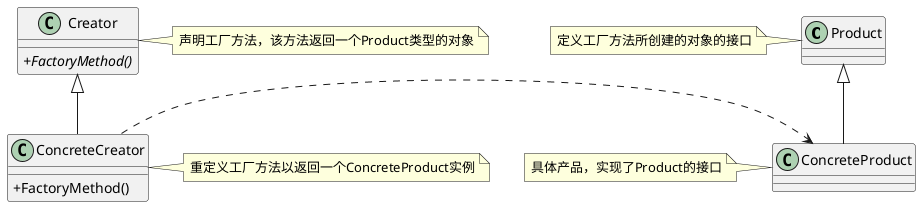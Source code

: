 @startuml

skinparam classAttributeIconSize 0

class Product
class ConcreteProduct

class Creator {
  + {abstract} FactoryMethod()
}

class ConcreteCreator {
  + FactoryMethod()
}

Product <|-- ConcreteProduct
Creator <|-- ConcreteCreator
ConcreteProduct <.l. ConcreteCreator

note left of Product: 定义工厂方法所创建的对象的接口
note right of Creator: 声明工厂方法，该方法返回一个Product类型的对象
note left of ConcreteProduct: 具体产品，实现了Product的接口
note right of ConcreteCreator: 重定义工厂方法以返回一个ConcreteProduct实例

@enduml
